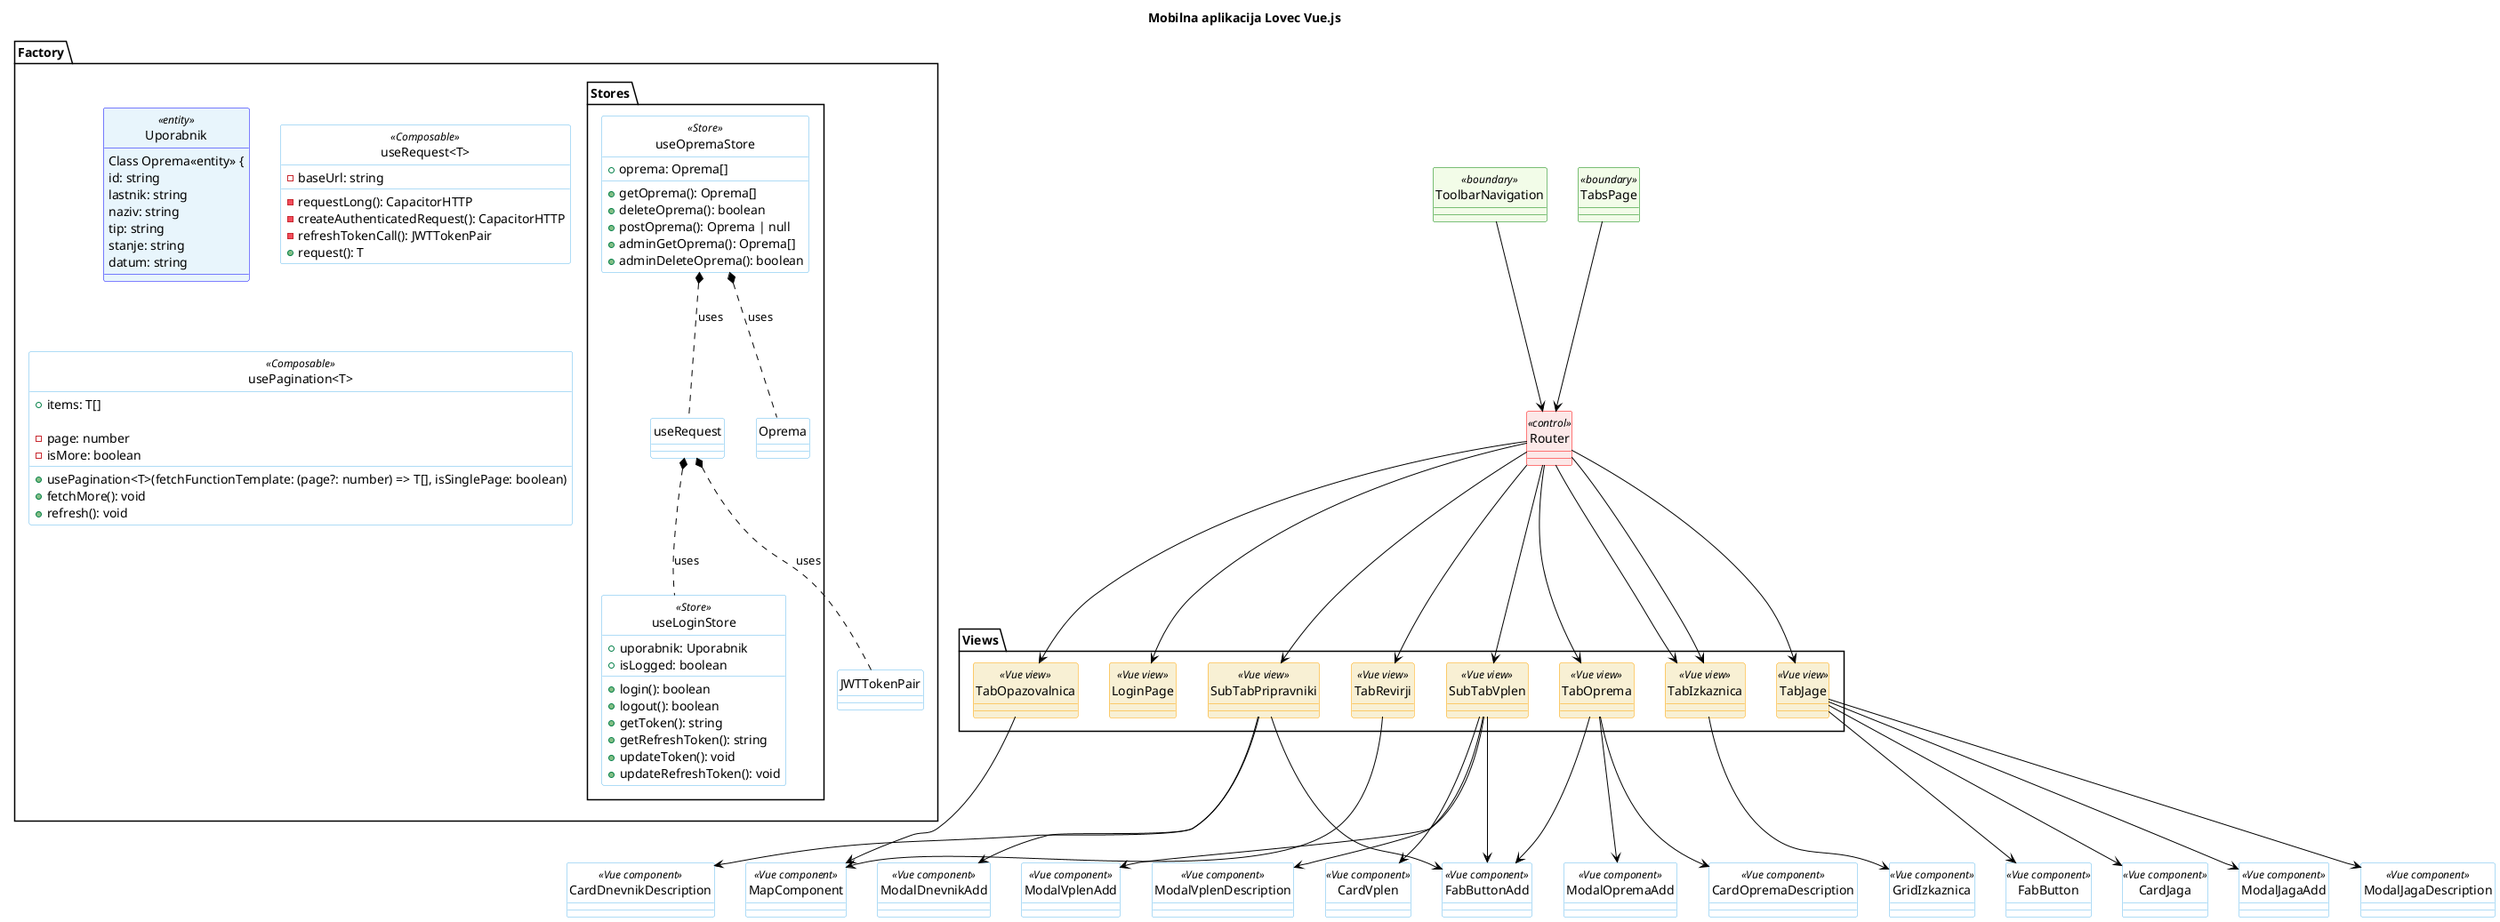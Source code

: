 @startuml Mobilna aplikacija Lovec Vue.js

title Mobilna aplikacija Lovec Vue.js

skinparam class {
  backgroundColor white
  borderColor #5FB8EC
  arrowColor black
}
skinparam class<<entity>> {
  backgroundColor #e8f5fc
  borderColor Blue
}
skinparam class<<control>> {
  backgroundColor #fce8e8
  borderColor Red
}
skinparam class<<boundary>> {
  backgroundColor #f2fce8
  borderColor Green
}
skinparam class<<External API>>{
  backgroundColor #f8f0d4
  borderColor Orange
}
skinparam class<<Vue view>>{
  backgroundColor #f8f0d4
  borderColor Orange
}

' skinparam shadowing false
skinparam style strictuml
skinparam defaultTextAlignment center
' skinparam packageStyle rectangle
skinparam groupInheritance 5
hide circle
' hide members

'---------Razredi---------------------------
class TabsPage<<boundary>>
class ToolbarNavigation<<boundary>>

class Router<<control>>{
}

TabsPage --> Router
ToolbarNavigation --> Router

package Views{
  Class SubTabPripravniki<<Vue view>>{
  }

  Class TabRevirji<<Vue view>>{
  }

  Class TabOpazovalnica<<Vue view>>{
  }

  Class SubTabVplen<<Vue view>>{
  }

  Class TabOprema<<Vue view>>{
  }

  Class TabIzkaznica<<Vue view>>{
  }

  Class TabJage<<Vue view>>{
  }

  Class TabIzkaznica<<Vue view>>{
  }

  Class LoginPage<<Vue view>>{
  }
}

Router --> SubTabPripravniki
Router --> TabRevirji
Router --> TabOpazovalnica
Router --> SubTabVplen
Router --> TabOprema
Router --> TabIzkaznica
Router --> TabJage
Router --> TabIzkaznica
Router --> LoginPage

Class FabButton<<Vue component>>{
}
Class CardJaga<<Vue component>>{
}
Class ModalJagaAdd<<Vue component>>{
}
Class ModalJagaDescription<<Vue component>>{
}

TabJage --> FabButton
TabJage --> CardJaga
TabJage --> ModalJagaAdd
TabJage --> ModalJagaDescription

Class GridIzkaznica<<Vue component>>{
}

TabIzkaznica --> GridIzkaznica

Class FabButtonAdd<<Vue component>>{
}
Class ModalOpremaAdd<<Vue component>>{
}
Class CardOpremaDescription<<Vue component>>{
}

TabOprema --> FabButtonAdd
TabOprema --> ModalOpremaAdd
TabOprema --> CardOpremaDescription

' Class FabButtonAdd<<Vue component>>{
' }
Class CardVplen<<Vue component>>{
}
Class ModalVplenAdd<<Vue component>>{
}
Class ModalVplenDescription<<Vue component>>{
}

SubTabVplen --> FabButtonAdd
SubTabVplen --> CardVplen
SubTabVplen --> ModalVplenAdd
SubTabVplen --> ModalVplenDescription

Class MapComponent<<Vue component>>{
}

TabOpazovalnica --> MapComponent

TabRevirji --> MapComponent

' Class FabButtonAdd<<Vue component>>{
' }
Class ModalDnevnikAdd<<Vue component>>{
}
Class CardDnevnikDescription<<Vue component>>{
}

SubTabPripravniki --> FabButtonAdd
SubTabPripravniki --> ModalDnevnikAdd
SubTabPripravniki --> CardDnevnikDescription

package Factory{
  Class Uporabnik<<entity>> {


  Class Oprema<<entity>> {
    id: string
    lastnik: string
    naziv: string
    tip: string
    stanje: string
    datum: string
  }

package Stores {
  Class useLoginStore<<Store>> {
    + uporabnik: Uporabnik
    + isLogged: boolean

    + login(): boolean
    + logout(): boolean
    + getToken(): string
    + getRefreshToken(): string
    + updateToken(): void
    + updateRefreshToken(): void
  }

  Class useOpremaStore<<Store>> {
    + oprema: Oprema[]
    
    + getOprema(): Oprema[]
    + deleteOprema(): boolean
    + postOprema(): Oprema | null
    + adminGetOprema(): Oprema[]
    + adminDeleteOprema(): boolean
  }

  useOpremaStore *.. Oprema: uses
  useOpremaStore *.. useRequest: uses
}

  Class "useRequest<T>"<<Composable>> {
    - baseUrl: string

    - requestLong(): CapacitorHTTP
    - createAuthenticatedRequest(): CapacitorHTTP
    - refreshTokenCall(): JWTTokenPair
    + request(): T
  }

  useRequest *.. useLoginStore: uses
  useRequest *.. JWTTokenPair: uses

  Class "usePagination<T>"<<Composable>> {
    + usePagination<T>(fetchFunctionTemplate: (page?: number) => T[], isSinglePage: boolean)
    + items: T[]

    - page: number
    - isMore: boolean

    + fetchMore(): void 
    + refresh(): void
  }
}

@enduml